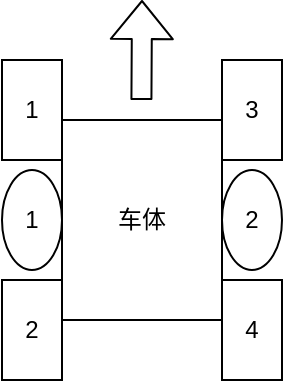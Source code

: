 <mxfile>
    <diagram id="y0npNzTAtYJIFcLWgmG4" name="第 1 页">
        <mxGraphModel dx="537" dy="709" grid="1" gridSize="10" guides="1" tooltips="1" connect="1" arrows="1" fold="1" page="1" pageScale="1" pageWidth="827" pageHeight="1169" background="#ffffff" math="0" shadow="0">
            <root>
                <mxCell id="0"/>
                <mxCell id="1" parent="0"/>
                <mxCell id="2" value="车体" style="rounded=0;whiteSpace=wrap;html=1;" vertex="1" parent="1">
                    <mxGeometry x="310" y="370" width="80" height="100" as="geometry"/>
                </mxCell>
                <mxCell id="3" value="1" style="rounded=0;whiteSpace=wrap;html=1;" vertex="1" parent="1">
                    <mxGeometry x="280" y="340" width="30" height="50" as="geometry"/>
                </mxCell>
                <mxCell id="4" value="2" style="rounded=0;whiteSpace=wrap;html=1;" vertex="1" parent="1">
                    <mxGeometry x="280" y="450" width="30" height="50" as="geometry"/>
                </mxCell>
                <mxCell id="5" value="3" style="rounded=0;whiteSpace=wrap;html=1;" vertex="1" parent="1">
                    <mxGeometry x="390" y="340" width="30" height="50" as="geometry"/>
                </mxCell>
                <mxCell id="6" value="4" style="rounded=0;whiteSpace=wrap;html=1;" vertex="1" parent="1">
                    <mxGeometry x="390" y="450" width="30" height="50" as="geometry"/>
                </mxCell>
                <mxCell id="7" value="1" style="ellipse;whiteSpace=wrap;html=1;" vertex="1" parent="1">
                    <mxGeometry x="280" y="395" width="30" height="50" as="geometry"/>
                </mxCell>
                <mxCell id="8" value="2" style="ellipse;whiteSpace=wrap;html=1;" vertex="1" parent="1">
                    <mxGeometry x="390" y="395" width="30" height="50" as="geometry"/>
                </mxCell>
                <mxCell id="9" value="" style="shape=flexArrow;endArrow=classic;html=1;fillColor=default;" edge="1" parent="1">
                    <mxGeometry width="50" height="50" relative="1" as="geometry">
                        <mxPoint x="349.71" y="360" as="sourcePoint"/>
                        <mxPoint x="350" y="310" as="targetPoint"/>
                    </mxGeometry>
                </mxCell>
            </root>
        </mxGraphModel>
    </diagram>
</mxfile>